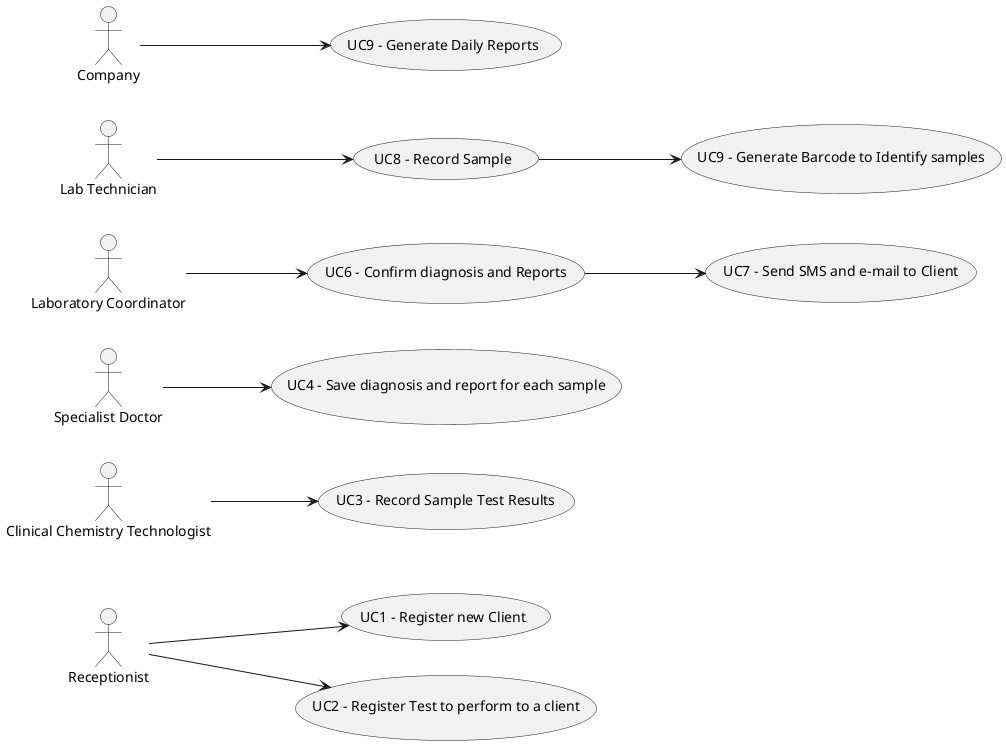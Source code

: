 @startuml
'https://plantuml.com/use-case-diagram

left to right direction
:Receptionist: as Recep
Recep --> (UC1 - Register new Client)
Recep --> (UC2 - Register Test to perform to a client)
:Clinical Chemistry Technologist: -down-> (UC3 - Record Sample Test Results)
:Specialist Doctor: -down-> (UC4 - Save diagnosis and report for each sample)
:Laboratory Coordinator: as lc
(UC6 - Confirm diagnosis and Reports) as UC6
(UC7 - Send SMS and e-mail to Client) as UC7
:Lab Technician: as lt
(UC8 - Record Sample) as UC8
(UC9 - Generate Barcode to Identify samples) as UC9

:Company: --> (UC9 - Generate Daily Reports)
lc --> UC6
UC6 --> UC7

lt --> UC8
UC8 --> UC9
@enduml